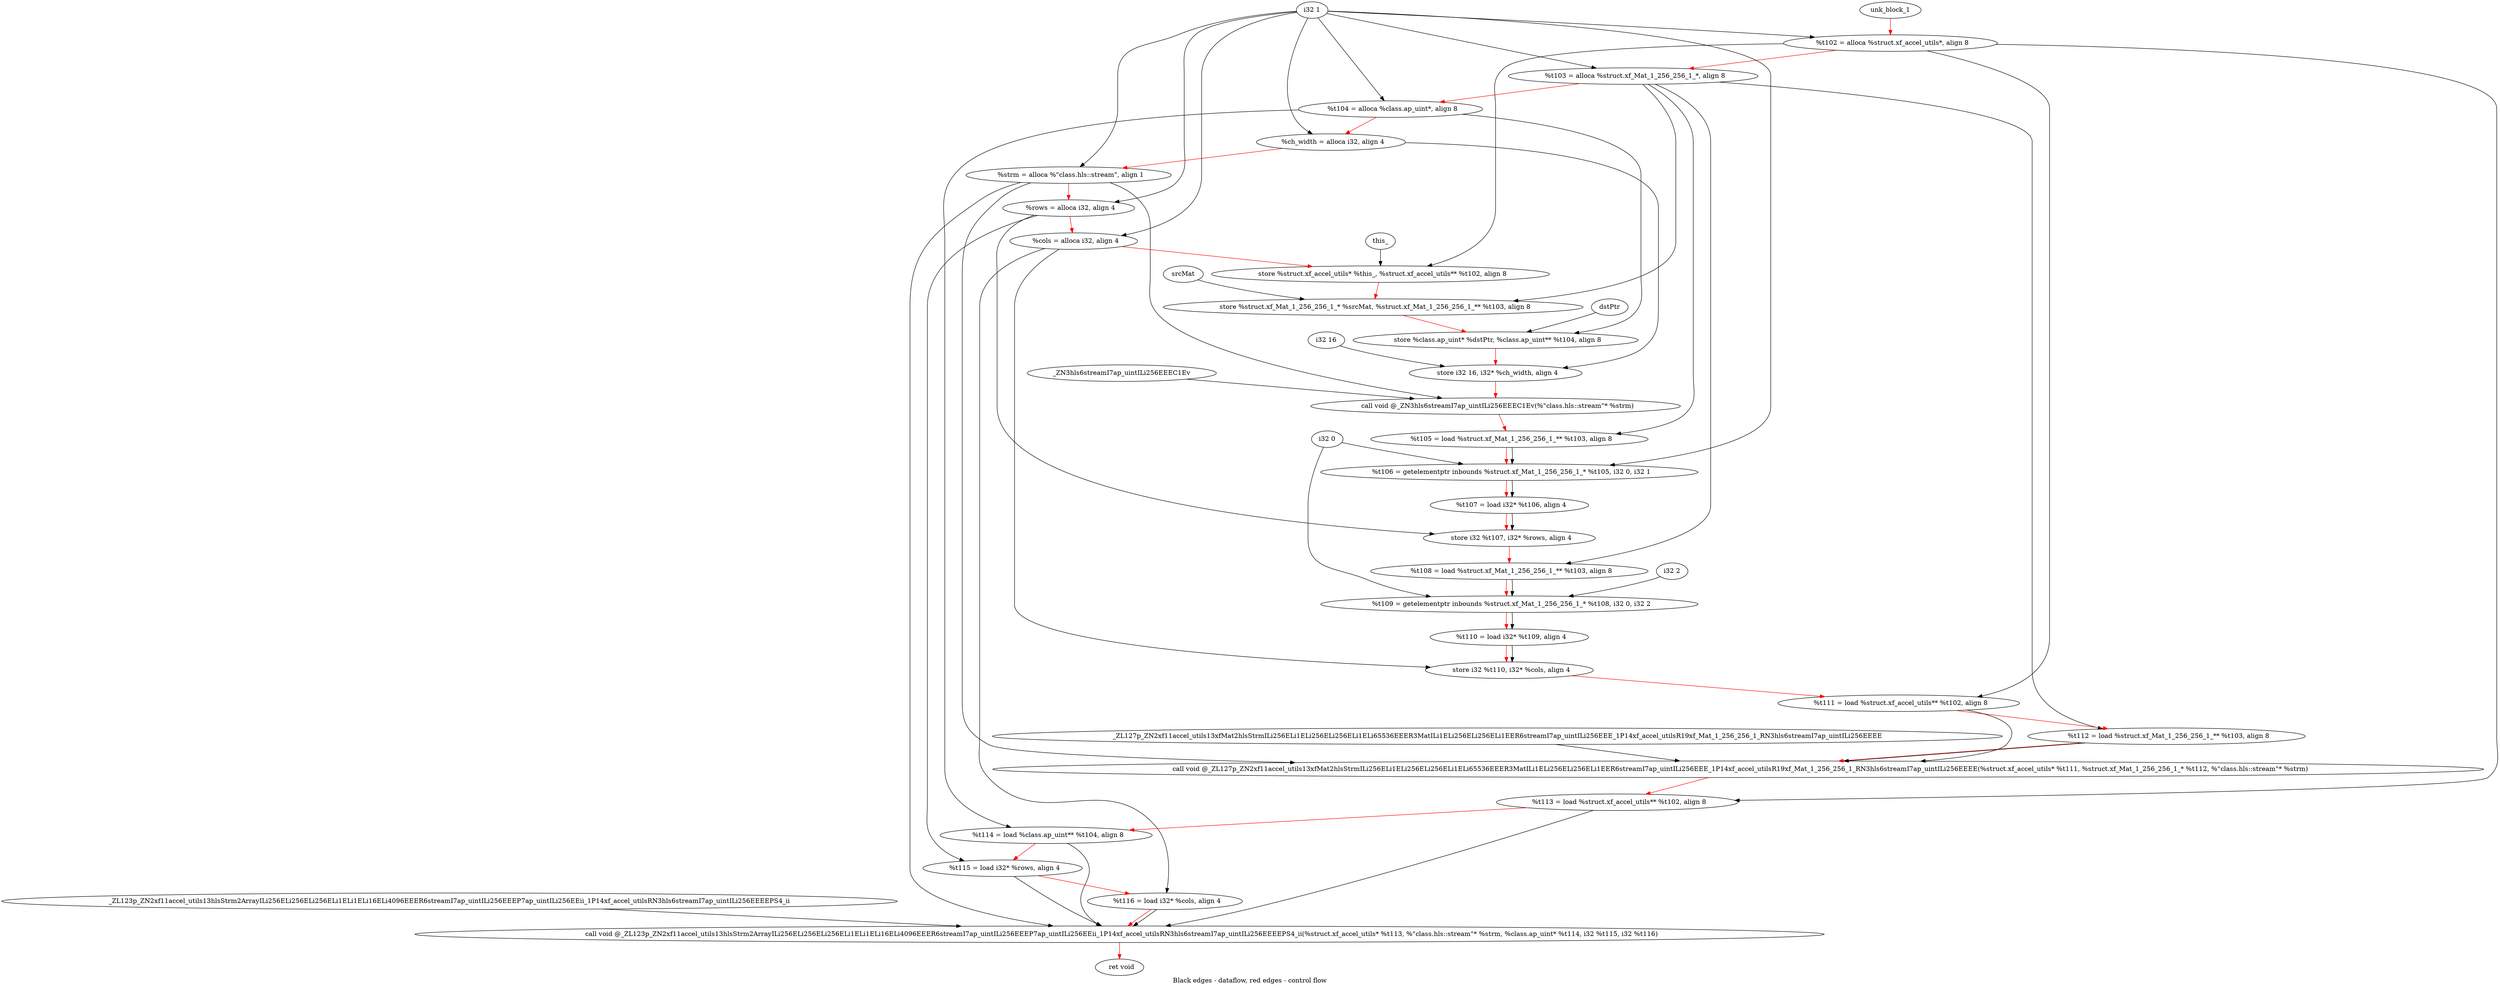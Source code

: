 digraph G {
compound=true
label="Black edges - dataflow, red edges - control flow"
"t102" [label="  %t102 = alloca %struct.xf_accel_utils*, align 8"]
"t103" [label="  %t103 = alloca %struct.xf_Mat_1_256_256_1_*, align 8"]
"t104" [label="  %t104 = alloca %class.ap_uint*, align 8"]
"ch_width" [label="  %ch_width = alloca i32, align 4"]
"strm" [label="  %strm = alloca %\"class.hls::stream\", align 1"]
"rows" [label="  %rows = alloca i32, align 4"]
"cols" [label="  %cols = alloca i32, align 4"]
"_1" [label="  store %struct.xf_accel_utils* %this_, %struct.xf_accel_utils** %t102, align 8"]
"_2" [label="  store %struct.xf_Mat_1_256_256_1_* %srcMat, %struct.xf_Mat_1_256_256_1_** %t103, align 8"]
"_3" [label="  store %class.ap_uint* %dstPtr, %class.ap_uint** %t104, align 8"]
"_4" [label="  store i32 16, i32* %ch_width, align 4"]
"_5" [label="  call void @_ZN3hls6streamI7ap_uintILi256EEEC1Ev(%\"class.hls::stream\"* %strm)"]
"t105" [label="  %t105 = load %struct.xf_Mat_1_256_256_1_** %t103, align 8"]
"t106" [label="  %t106 = getelementptr inbounds %struct.xf_Mat_1_256_256_1_* %t105, i32 0, i32 1"]
"t107" [label="  %t107 = load i32* %t106, align 4"]
"_6" [label="  store i32 %t107, i32* %rows, align 4"]
"t108" [label="  %t108 = load %struct.xf_Mat_1_256_256_1_** %t103, align 8"]
"t109" [label="  %t109 = getelementptr inbounds %struct.xf_Mat_1_256_256_1_* %t108, i32 0, i32 2"]
"t110" [label="  %t110 = load i32* %t109, align 4"]
"_7" [label="  store i32 %t110, i32* %cols, align 4"]
"t111" [label="  %t111 = load %struct.xf_accel_utils** %t102, align 8"]
"t112" [label="  %t112 = load %struct.xf_Mat_1_256_256_1_** %t103, align 8"]
"_8" [label="  call void @_ZL127p_ZN2xf11accel_utils13xfMat2hlsStrmILi256ELi1ELi256ELi256ELi1ELi65536EEER3MatILi1ELi256ELi256ELi1EER6streamI7ap_uintILi256EEE_1P14xf_accel_utilsR19xf_Mat_1_256_256_1_RN3hls6streamI7ap_uintILi256EEEE(%struct.xf_accel_utils* %t111, %struct.xf_Mat_1_256_256_1_* %t112, %\"class.hls::stream\"* %strm)"]
"t113" [label="  %t113 = load %struct.xf_accel_utils** %t102, align 8"]
"t114" [label="  %t114 = load %class.ap_uint** %t104, align 8"]
"t115" [label="  %t115 = load i32* %rows, align 4"]
"t116" [label="  %t116 = load i32* %cols, align 4"]
"_9" [label="  call void @_ZL123p_ZN2xf11accel_utils13hlsStrm2ArrayILi256ELi256ELi256ELi1ELi1ELi16ELi4096EEER6streamI7ap_uintILi256EEEP7ap_uintILi256EEii_1P14xf_accel_utilsRN3hls6streamI7ap_uintILi256EEEEPS4_ii(%struct.xf_accel_utils* %t113, %\"class.hls::stream\"* %strm, %class.ap_uint* %t114, i32 %t115, i32 %t116)"]
"_10" [label="  ret void"]
"unk_block_1" -> "t102"[color=red]
"i32 1" -> "t102"
"t102" -> "t103"[color=red weight=2]
"i32 1" -> "t103"
"t103" -> "t104"[color=red weight=2]
"i32 1" -> "t104"
"t104" -> "ch_width"[color=red weight=2]
"i32 1" -> "ch_width"
"ch_width" -> "strm"[color=red weight=2]
"i32 1" -> "strm"
"strm" -> "rows"[color=red weight=2]
"i32 1" -> "rows"
"rows" -> "cols"[color=red weight=2]
"i32 1" -> "cols"
"cols" -> "_1"[color=red weight=2]
"this_" -> "_1"
"t102" -> "_1"
"_1" -> "_2"[color=red weight=2]
"srcMat" -> "_2"
"t103" -> "_2"
"_2" -> "_3"[color=red weight=2]
"dstPtr" -> "_3"
"t104" -> "_3"
"_3" -> "_4"[color=red weight=2]
"i32 16" -> "_4"
"ch_width" -> "_4"
"_4" -> "_5"[color=red weight=2]
"strm" -> "_5"
"_ZN3hls6streamI7ap_uintILi256EEEC1Ev" -> "_5"
"_5" -> "t105"[color=red weight=2]
"t103" -> "t105"
"t105" -> "t106"[color=red weight=2]
"t105" -> "t106"
"i32 0" -> "t106"
"i32 1" -> "t106"
"t106" -> "t107"[color=red weight=2]
"t106" -> "t107"
"t107" -> "_6"[color=red weight=2]
"t107" -> "_6"
"rows" -> "_6"
"_6" -> "t108"[color=red weight=2]
"t103" -> "t108"
"t108" -> "t109"[color=red weight=2]
"t108" -> "t109"
"i32 0" -> "t109"
"i32 2" -> "t109"
"t109" -> "t110"[color=red weight=2]
"t109" -> "t110"
"t110" -> "_7"[color=red weight=2]
"t110" -> "_7"
"cols" -> "_7"
"_7" -> "t111"[color=red weight=2]
"t102" -> "t111"
"t111" -> "t112"[color=red weight=2]
"t103" -> "t112"
"t112" -> "_8"[color=red weight=2]
"t111" -> "_8"
"t112" -> "_8"
"strm" -> "_8"
"_ZL127p_ZN2xf11accel_utils13xfMat2hlsStrmILi256ELi1ELi256ELi256ELi1ELi65536EEER3MatILi1ELi256ELi256ELi1EER6streamI7ap_uintILi256EEE_1P14xf_accel_utilsR19xf_Mat_1_256_256_1_RN3hls6streamI7ap_uintILi256EEEE" -> "_8"
"_8" -> "t113"[color=red weight=2]
"t102" -> "t113"
"t113" -> "t114"[color=red weight=2]
"t104" -> "t114"
"t114" -> "t115"[color=red weight=2]
"rows" -> "t115"
"t115" -> "t116"[color=red weight=2]
"cols" -> "t116"
"t116" -> "_9"[color=red weight=2]
"t113" -> "_9"
"strm" -> "_9"
"t114" -> "_9"
"t115" -> "_9"
"t116" -> "_9"
"_ZL123p_ZN2xf11accel_utils13hlsStrm2ArrayILi256ELi256ELi256ELi1ELi1ELi16ELi4096EEER6streamI7ap_uintILi256EEEP7ap_uintILi256EEii_1P14xf_accel_utilsRN3hls6streamI7ap_uintILi256EEEEPS4_ii" -> "_9"
"_9" -> "_10"[color=red weight=2]

}
